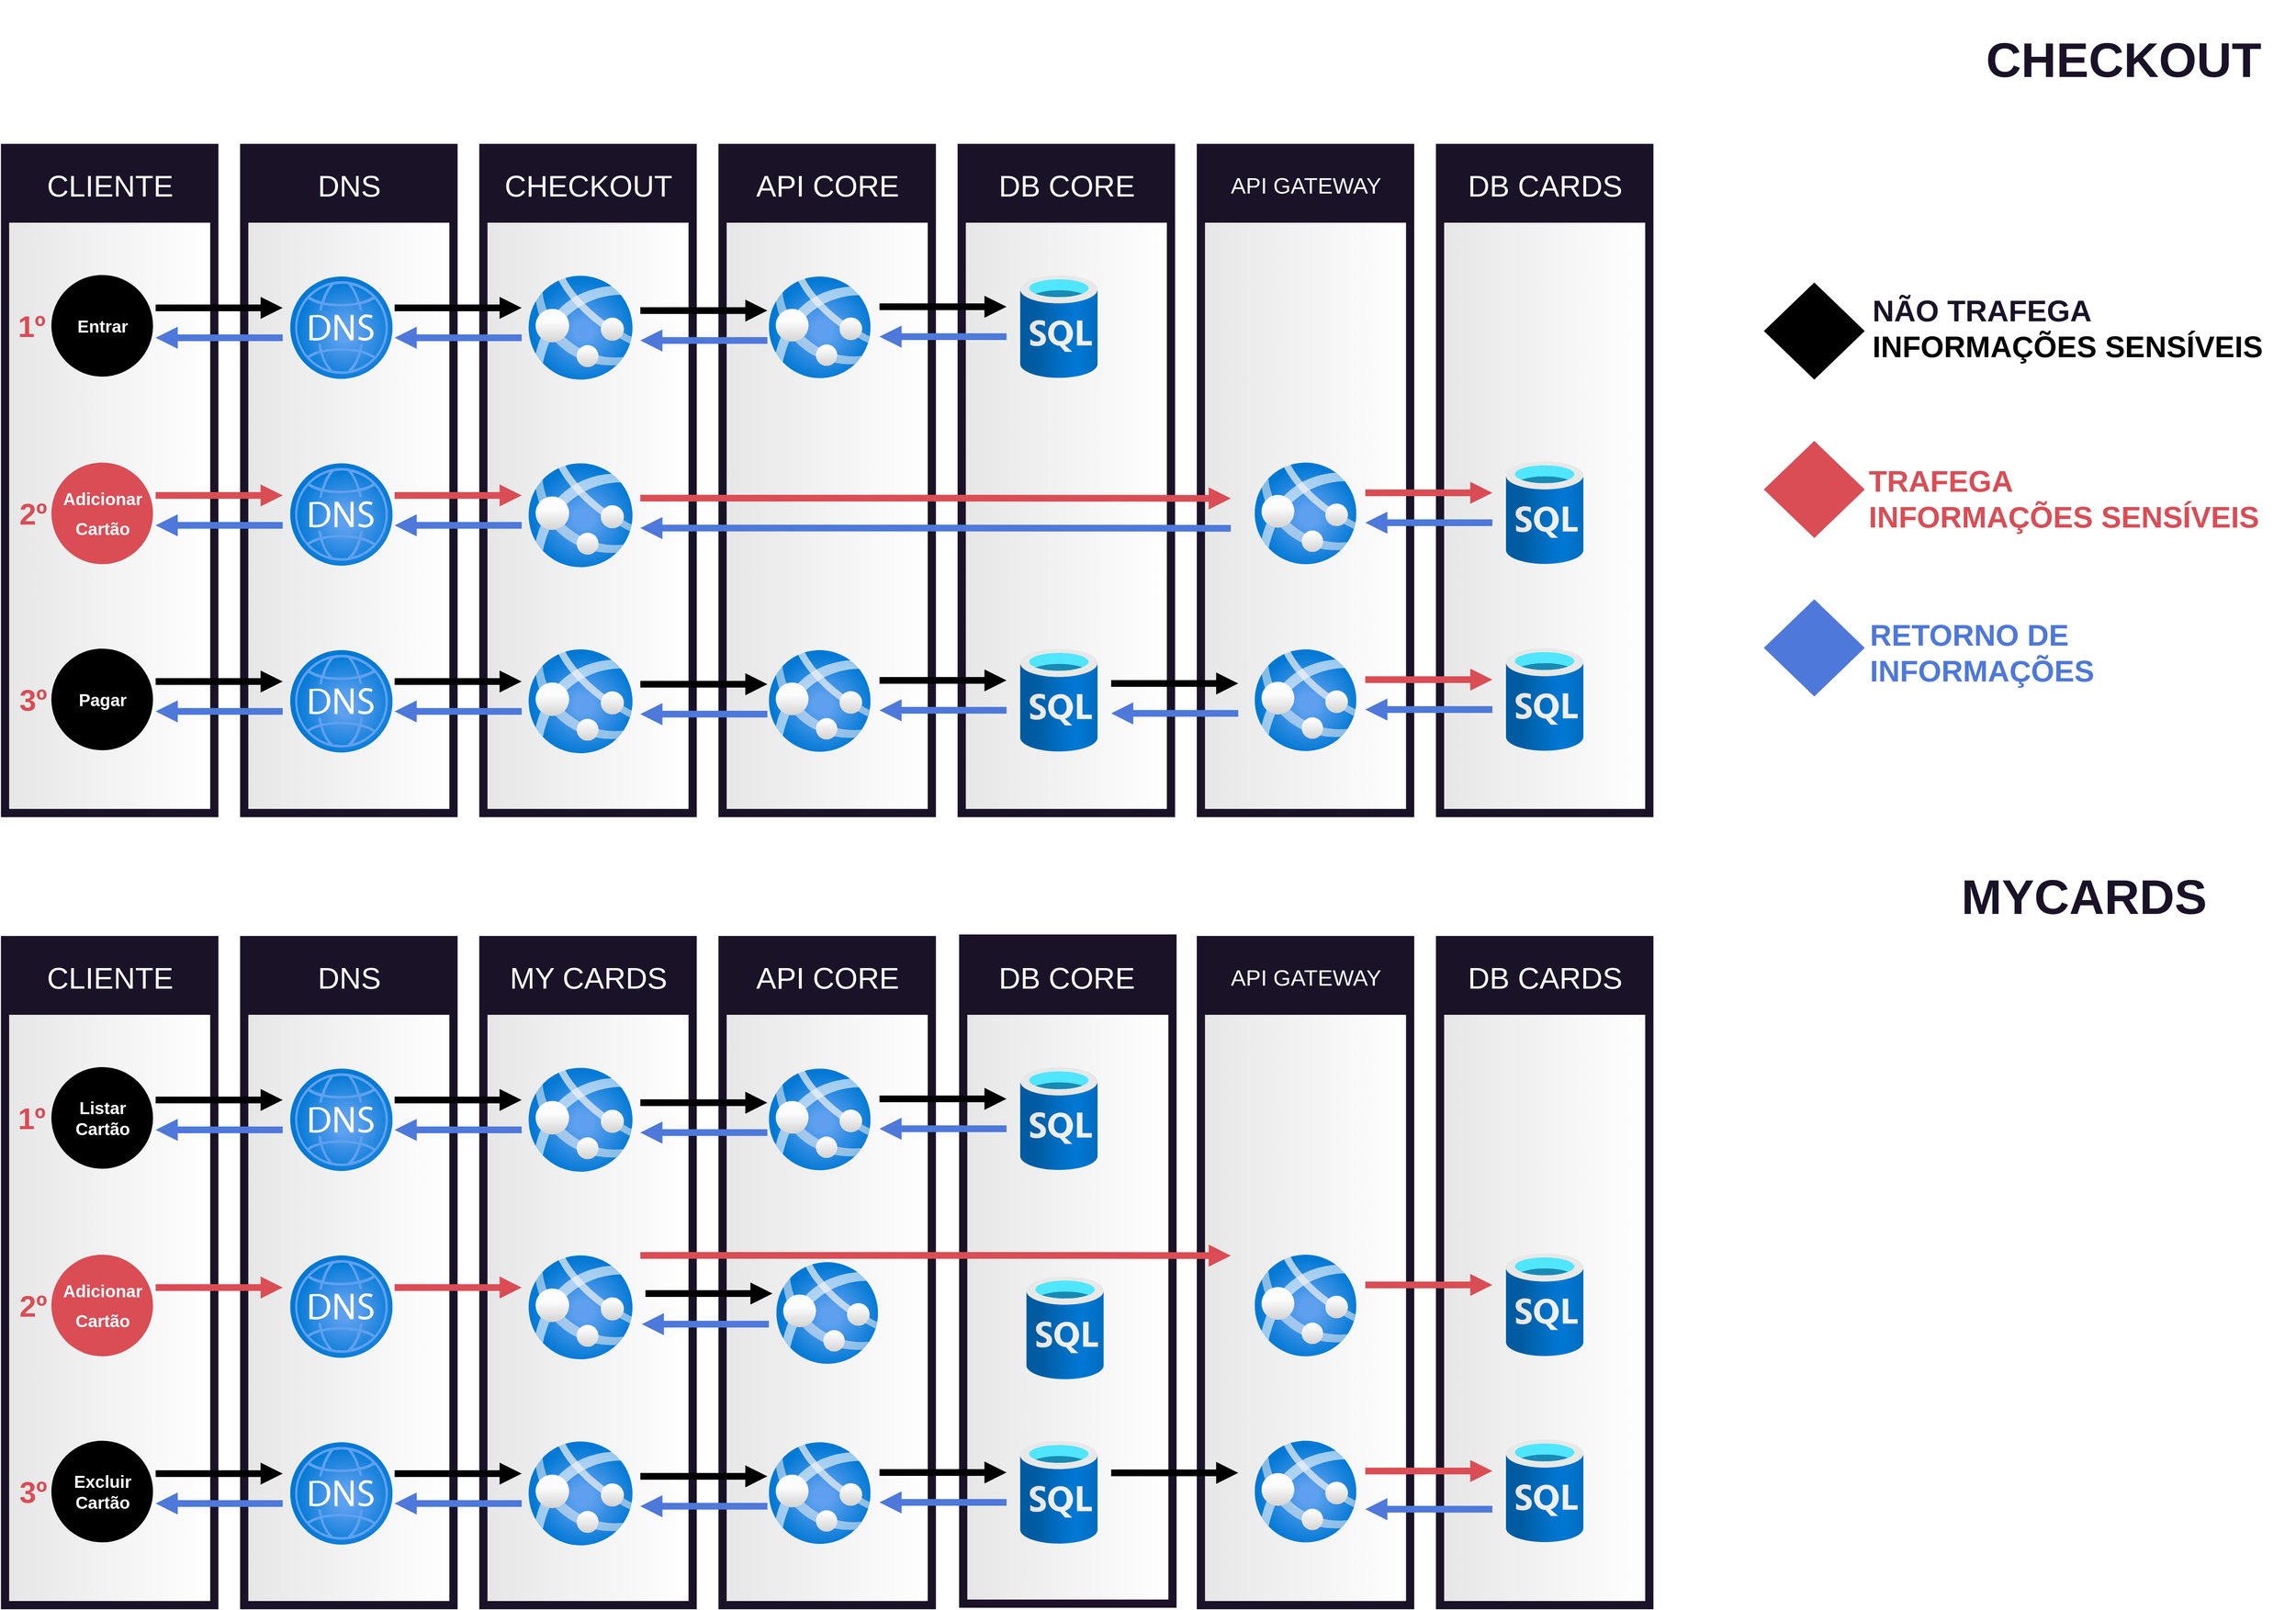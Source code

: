 <mxfile version="14.3.0" type="github">
  <diagram id="f_o0BvziBfYcsVFwPopD" name="Page-1">
    <mxGraphModel dx="7891" dy="2582" grid="0" gridSize="10" guides="1" tooltips="1" connect="1" arrows="1" fold="1" page="0" pageScale="1" pageWidth="1169" pageHeight="827" math="0" shadow="0">
      <root>
        <mxCell id="0" />
        <mxCell id="1" parent="0" />
        <mxCell id="vXBK9l9yCr8DbJ2hp1-x-86" value="" style="rounded=0;whiteSpace=wrap;html=1;strokeColor=#1A1328;strokeWidth=11;gradientDirection=east;gradientColor=#FFFFFF;fillColor=#E6E6E6;" parent="1" vertex="1">
          <mxGeometry x="2122.75" y="1890" width="280" height="890" as="geometry" />
        </mxCell>
        <mxCell id="vXBK9l9yCr8DbJ2hp1-x-85" value="" style="rounded=0;whiteSpace=wrap;html=1;strokeColor=#1A1328;strokeWidth=11;gradientDirection=east;gradientColor=#FFFFFF;fillColor=#E6E6E6;" parent="1" vertex="1">
          <mxGeometry x="1802.75" y="1890" width="280" height="890" as="geometry" />
        </mxCell>
        <mxCell id="vXBK9l9yCr8DbJ2hp1-x-83" value="" style="rounded=0;whiteSpace=wrap;html=1;strokeColor=#1A1328;strokeWidth=11;gradientDirection=east;gradientColor=#FFFFFF;fillColor=#E6E6E6;" parent="1" vertex="1">
          <mxGeometry x="1482.75" y="1890" width="280" height="890" as="geometry" />
        </mxCell>
        <mxCell id="vXBK9l9yCr8DbJ2hp1-x-81" value="" style="rounded=0;whiteSpace=wrap;html=1;strokeColor=#1A1328;strokeWidth=11;gradientDirection=east;gradientColor=#FFFFFF;fillColor=#E6E6E6;" parent="1" vertex="1">
          <mxGeometry x="1162.75" y="1890" width="280" height="890" as="geometry" />
        </mxCell>
        <mxCell id="vXBK9l9yCr8DbJ2hp1-x-80" value="" style="rounded=0;whiteSpace=wrap;html=1;strokeColor=#1A1328;strokeWidth=11;gradientDirection=east;gradientColor=#FFFFFF;fillColor=#E6E6E6;" parent="1" vertex="1">
          <mxGeometry x="842.75" y="1890" width="280" height="890" as="geometry" />
        </mxCell>
        <mxCell id="vXBK9l9yCr8DbJ2hp1-x-79" value="" style="rounded=0;whiteSpace=wrap;html=1;strokeColor=#1A1328;strokeWidth=11;gradientDirection=east;gradientColor=#FFFFFF;fillColor=#E6E6E6;" parent="1" vertex="1">
          <mxGeometry x="522.75" y="1890" width="280" height="890" as="geometry" />
        </mxCell>
        <mxCell id="vXBK9l9yCr8DbJ2hp1-x-78" value="" style="rounded=0;whiteSpace=wrap;html=1;strokeColor=#1A1328;strokeWidth=11;gradientDirection=east;gradientColor=#FFFFFF;fillColor=#E6E6E6;" parent="1" vertex="1">
          <mxGeometry x="202.75" y="1890" width="280" height="890" as="geometry" />
        </mxCell>
        <mxCell id="vXBK9l9yCr8DbJ2hp1-x-5" value="" style="group" parent="1" vertex="1" connectable="0">
          <mxGeometry x="232.75" y="2060" width="200" height="136" as="geometry" />
        </mxCell>
        <mxCell id="vXBK9l9yCr8DbJ2hp1-x-6" value="" style="ellipse;whiteSpace=wrap;html=1;aspect=fixed;strokeColor=none;fillColor=#000000;" parent="vXBK9l9yCr8DbJ2hp1-x-5" vertex="1">
          <mxGeometry x="32" width="136" height="136" as="geometry" />
        </mxCell>
        <mxCell id="vXBK9l9yCr8DbJ2hp1-x-7" value="&lt;blockquote&gt;&lt;font color=&quot;#ffffff&quot;&gt;&lt;span style=&quot;font-size: 23px&quot;&gt;&lt;b&gt;Entrar&lt;/b&gt;&lt;/span&gt;&lt;/font&gt;&lt;/blockquote&gt;" style="text;html=1;align=center;verticalAlign=middle;resizable=0;points=[];autosize=1;" parent="vXBK9l9yCr8DbJ2hp1-x-5" vertex="1">
          <mxGeometry x="20" y="44" width="160" height="50" as="geometry" />
        </mxCell>
        <mxCell id="3HDrs7TiIz97HyeVfw63-12" value="" style="shape=image;imageAspect=0;aspect=fixed;verticalLabelPosition=bottom;verticalAlign=top;image=https://encrypted-tbn0.gstatic.com/images?q=tbn:ANd9GcRmZmVbQkiHEiLqcfqpbLFbAjQ5cH3HpS4ydA&amp;usqp=CAU;" parent="1" vertex="1">
          <mxGeometry x="196" y="1692" width="370.91" height="160" as="geometry" />
        </mxCell>
        <mxCell id="KzzJCXppMp0--s7cKcIQ-51" value="" style="group" parent="1" vertex="1" connectable="0">
          <mxGeometry x="202.75" y="1890" width="280" height="100" as="geometry" />
        </mxCell>
        <mxCell id="KzzJCXppMp0--s7cKcIQ-52" value="" style="rounded=0;whiteSpace=wrap;html=1;strokeColor=none;fillColor=#1a1328;" parent="KzzJCXppMp0--s7cKcIQ-51" vertex="1">
          <mxGeometry width="280" height="100" as="geometry" />
        </mxCell>
        <mxCell id="KzzJCXppMp0--s7cKcIQ-53" value="&lt;blockquote&gt;&lt;font style=&quot;font-size: 40px&quot; color=&quot;#ffffff&quot;&gt;CLIENTE&lt;/font&gt;&lt;/blockquote&gt;" style="text;html=1;align=center;verticalAlign=middle;resizable=0;points=[];autosize=1;" parent="KzzJCXppMp0--s7cKcIQ-51" vertex="1">
          <mxGeometry x="10" y="25" width="260" height="50" as="geometry" />
        </mxCell>
        <mxCell id="KzzJCXppMp0--s7cKcIQ-54" value="" style="group" parent="1" vertex="1" connectable="0">
          <mxGeometry x="522.75" y="1890" width="280" height="100" as="geometry" />
        </mxCell>
        <mxCell id="KzzJCXppMp0--s7cKcIQ-55" value="" style="rounded=0;whiteSpace=wrap;html=1;strokeColor=none;fillColor=#1a1328;" parent="KzzJCXppMp0--s7cKcIQ-54" vertex="1">
          <mxGeometry width="280" height="100" as="geometry" />
        </mxCell>
        <mxCell id="KzzJCXppMp0--s7cKcIQ-56" value="&lt;blockquote&gt;&lt;span style=&quot;font-size: 40px&quot;&gt;&lt;font color=&quot;#ffffff&quot;&gt;DNS&lt;/font&gt;&lt;/span&gt;&lt;/blockquote&gt;" style="text;html=1;align=center;verticalAlign=middle;resizable=0;points=[];autosize=1;" parent="KzzJCXppMp0--s7cKcIQ-54" vertex="1">
          <mxGeometry x="50" y="25" width="180" height="50" as="geometry" />
        </mxCell>
        <mxCell id="KzzJCXppMp0--s7cKcIQ-57" value="" style="group" parent="1" vertex="1" connectable="0">
          <mxGeometry x="822.75" y="1890" width="320" height="100" as="geometry" />
        </mxCell>
        <mxCell id="KzzJCXppMp0--s7cKcIQ-58" value="" style="rounded=0;whiteSpace=wrap;html=1;strokeColor=none;fillColor=#1a1328;" parent="KzzJCXppMp0--s7cKcIQ-57" vertex="1">
          <mxGeometry x="20" width="280" height="100" as="geometry" />
        </mxCell>
        <mxCell id="KzzJCXppMp0--s7cKcIQ-59" value="&lt;blockquote&gt;&lt;font style=&quot;font-size: 40px&quot; color=&quot;#ffffff&quot;&gt;CHECKOUT&lt;/font&gt;&lt;/blockquote&gt;" style="text;html=1;align=center;verticalAlign=middle;resizable=0;points=[];autosize=1;" parent="KzzJCXppMp0--s7cKcIQ-57" vertex="1">
          <mxGeometry y="25" width="320" height="50" as="geometry" />
        </mxCell>
        <mxCell id="KzzJCXppMp0--s7cKcIQ-60" value="" style="group" parent="1" vertex="1" connectable="0">
          <mxGeometry x="1157.75" y="1890" width="290" height="100" as="geometry" />
        </mxCell>
        <mxCell id="KzzJCXppMp0--s7cKcIQ-61" value="" style="rounded=0;whiteSpace=wrap;html=1;strokeColor=none;fillColor=#1a1328;" parent="KzzJCXppMp0--s7cKcIQ-60" vertex="1">
          <mxGeometry x="5" width="280" height="100" as="geometry" />
        </mxCell>
        <mxCell id="KzzJCXppMp0--s7cKcIQ-62" value="&lt;blockquote&gt;&lt;font style=&quot;font-size: 40px&quot; color=&quot;#ffffff&quot;&gt;API CORE&lt;/font&gt;&lt;/blockquote&gt;" style="text;html=1;align=center;verticalAlign=middle;resizable=0;points=[];autosize=1;" parent="KzzJCXppMp0--s7cKcIQ-60" vertex="1">
          <mxGeometry y="25" width="290" height="50" as="geometry" />
        </mxCell>
        <mxCell id="KzzJCXppMp0--s7cKcIQ-63" value="" style="group" parent="1" vertex="1" connectable="0">
          <mxGeometry x="1482.75" y="1890" width="280" height="100" as="geometry" />
        </mxCell>
        <mxCell id="KzzJCXppMp0--s7cKcIQ-64" value="" style="rounded=0;whiteSpace=wrap;html=1;strokeColor=none;fillColor=#1a1328;" parent="KzzJCXppMp0--s7cKcIQ-63" vertex="1">
          <mxGeometry width="280" height="100" as="geometry" />
        </mxCell>
        <mxCell id="KzzJCXppMp0--s7cKcIQ-65" value="&lt;blockquote&gt;&lt;font style=&quot;font-size: 40px&quot; color=&quot;#ffffff&quot;&gt;DB CORE&lt;/font&gt;&lt;/blockquote&gt;" style="text;html=1;align=center;verticalAlign=middle;resizable=0;points=[];autosize=1;" parent="KzzJCXppMp0--s7cKcIQ-63" vertex="1">
          <mxGeometry y="25" width="280" height="50" as="geometry" />
        </mxCell>
        <mxCell id="KzzJCXppMp0--s7cKcIQ-66" value="" style="group" parent="1" vertex="1" connectable="0">
          <mxGeometry x="1792.75" y="1890" width="300" height="100" as="geometry" />
        </mxCell>
        <mxCell id="KzzJCXppMp0--s7cKcIQ-67" value="" style="rounded=0;whiteSpace=wrap;html=1;strokeColor=none;fillColor=#1a1328;" parent="KzzJCXppMp0--s7cKcIQ-66" vertex="1">
          <mxGeometry x="10" width="280" height="100" as="geometry" />
        </mxCell>
        <mxCell id="KzzJCXppMp0--s7cKcIQ-68" value="&lt;blockquote style=&quot;font-size: 30px&quot;&gt;&lt;font color=&quot;#ffffff&quot; style=&quot;font-size: 30px&quot;&gt;API&amp;nbsp;&lt;/font&gt;&lt;span style=&quot;color: rgb(255 , 255 , 255)&quot;&gt;GATEWAY&lt;/span&gt;&lt;/blockquote&gt;" style="text;html=1;align=center;verticalAlign=middle;resizable=0;points=[];autosize=1;" parent="KzzJCXppMp0--s7cKcIQ-66" vertex="1">
          <mxGeometry y="10" width="300" height="80" as="geometry" />
        </mxCell>
        <mxCell id="KzzJCXppMp0--s7cKcIQ-69" value="" style="group" parent="1" vertex="1" connectable="0">
          <mxGeometry x="2112.75" y="1890" width="300" height="100" as="geometry" />
        </mxCell>
        <mxCell id="KzzJCXppMp0--s7cKcIQ-70" value="" style="rounded=0;whiteSpace=wrap;html=1;strokeColor=none;fillColor=#1a1328;" parent="KzzJCXppMp0--s7cKcIQ-69" vertex="1">
          <mxGeometry x="10" width="280" height="100" as="geometry" />
        </mxCell>
        <mxCell id="KzzJCXppMp0--s7cKcIQ-71" value="&lt;blockquote&gt;&lt;font style=&quot;font-size: 40px&quot; color=&quot;#ffffff&quot;&gt;DB CARDS&lt;/font&gt;&lt;/blockquote&gt;" style="text;html=1;align=center;verticalAlign=middle;resizable=0;points=[];autosize=1;" parent="KzzJCXppMp0--s7cKcIQ-69" vertex="1">
          <mxGeometry y="25" width="300" height="50" as="geometry" />
        </mxCell>
        <mxCell id="KzzJCXppMp0--s7cKcIQ-77" value="" style="aspect=fixed;html=1;points=[];align=center;image;fontSize=12;image=img/lib/azure2/networking/DNS_Zones.svg;strokeColor=#FFFFFF;fillColor=#1a1328;" parent="1" vertex="1">
          <mxGeometry x="584.25" y="2062" width="137" height="137" as="geometry" />
        </mxCell>
        <mxCell id="KzzJCXppMp0--s7cKcIQ-78" value="" style="aspect=fixed;html=1;points=[];align=center;image;fontSize=12;image=img/lib/azure2/app_services/App_Services.svg;fontFamily=Helvetica;fontColor=#000000;strokeColor=#FFFFFF;fillColor=#1a1328;" parent="1" vertex="1">
          <mxGeometry x="885.88" y="2061" width="173.75" height="139" as="geometry" />
        </mxCell>
        <mxCell id="KzzJCXppMp0--s7cKcIQ-79" value="" style="aspect=fixed;html=1;points=[];align=center;image;fontSize=12;image=img/lib/azure2/containers/App_Services.svg;strokeColor=#FFFFFF;fillColor=#1a1328;" parent="1" vertex="1">
          <mxGeometry x="1224.75" y="2062" width="136" height="136" as="geometry" />
        </mxCell>
        <mxCell id="KzzJCXppMp0--s7cKcIQ-80" value="" style="aspect=fixed;html=1;points=[];align=center;image;fontSize=12;image=img/lib/azure2/databases/SQL_Database.svg;strokeColor=#FFFFFF;fillColor=#1A1328;" parent="1" vertex="1">
          <mxGeometry x="1561" y="2060" width="103.5" height="138" as="geometry" />
        </mxCell>
        <mxCell id="KzzJCXppMp0--s7cKcIQ-82" style="edgeStyle=orthogonalEdgeStyle;rounded=0;orthogonalLoop=1;jettySize=auto;html=1;strokeWidth=9;endArrow=block;endFill=1;" parent="1" edge="1">
          <mxGeometry relative="1" as="geometry">
            <mxPoint x="1372.75" y="2102.5" as="sourcePoint" />
            <mxPoint x="1542.75" y="2102.5" as="targetPoint" />
          </mxGeometry>
        </mxCell>
        <mxCell id="KzzJCXppMp0--s7cKcIQ-83" style="edgeStyle=orthogonalEdgeStyle;rounded=0;orthogonalLoop=1;jettySize=auto;html=1;strokeWidth=9;endArrow=none;endFill=0;startArrow=block;startFill=1;strokeColor=#4E78DA;" parent="1" edge="1">
          <mxGeometry relative="1" as="geometry">
            <mxPoint x="1372.75" y="2142.5" as="sourcePoint" />
            <mxPoint x="1542.75" y="2142.5" as="targetPoint" />
          </mxGeometry>
        </mxCell>
        <mxCell id="KzzJCXppMp0--s7cKcIQ-84" style="edgeStyle=orthogonalEdgeStyle;rounded=0;orthogonalLoop=1;jettySize=auto;html=1;strokeWidth=9;endArrow=block;endFill=1;" parent="1" edge="1">
          <mxGeometry relative="1" as="geometry">
            <mxPoint x="1052.75" y="2107.66" as="sourcePoint" />
            <mxPoint x="1222.75" y="2107.66" as="targetPoint" />
          </mxGeometry>
        </mxCell>
        <mxCell id="KzzJCXppMp0--s7cKcIQ-85" style="edgeStyle=orthogonalEdgeStyle;rounded=0;orthogonalLoop=1;jettySize=auto;html=1;strokeWidth=9;endArrow=none;endFill=0;startArrow=block;startFill=1;strokeColor=#4E78DA;" parent="1" edge="1">
          <mxGeometry relative="1" as="geometry">
            <mxPoint x="1052.75" y="2147.66" as="sourcePoint" />
            <mxPoint x="1222.75" y="2147.66" as="targetPoint" />
          </mxGeometry>
        </mxCell>
        <mxCell id="KzzJCXppMp0--s7cKcIQ-88" value="&lt;blockquote&gt;&lt;font color=&quot;#1a1328&quot; size=&quot;1&quot;&gt;&lt;b style=&quot;font-size: 65px&quot;&gt;CHECKOUT&lt;/b&gt;&lt;/font&gt;&lt;/blockquote&gt;" style="text;html=1;align=center;verticalAlign=middle;resizable=0;points=[];autosize=1;" parent="1" vertex="1">
          <mxGeometry x="2807" y="1742" width="460" height="60" as="geometry" />
        </mxCell>
        <mxCell id="vXBK9l9yCr8DbJ2hp1-x-1" style="edgeStyle=orthogonalEdgeStyle;rounded=0;orthogonalLoop=1;jettySize=auto;html=1;strokeWidth=9;endArrow=block;endFill=1;" parent="1" edge="1">
          <mxGeometry relative="1" as="geometry">
            <mxPoint x="724" y="2104" as="sourcePoint" />
            <mxPoint x="894" y="2104" as="targetPoint" />
          </mxGeometry>
        </mxCell>
        <mxCell id="vXBK9l9yCr8DbJ2hp1-x-2" style="edgeStyle=orthogonalEdgeStyle;rounded=0;orthogonalLoop=1;jettySize=auto;html=1;strokeWidth=9;endArrow=none;endFill=0;startArrow=block;startFill=1;strokeColor=#4E78DA;" parent="1" edge="1">
          <mxGeometry relative="1" as="geometry">
            <mxPoint x="724" y="2144" as="sourcePoint" />
            <mxPoint x="894" y="2144" as="targetPoint" />
          </mxGeometry>
        </mxCell>
        <mxCell id="vXBK9l9yCr8DbJ2hp1-x-3" style="edgeStyle=orthogonalEdgeStyle;rounded=0;orthogonalLoop=1;jettySize=auto;html=1;strokeWidth=9;endArrow=block;endFill=1;" parent="1" edge="1">
          <mxGeometry relative="1" as="geometry">
            <mxPoint x="404.25" y="2104" as="sourcePoint" />
            <mxPoint x="574.25" y="2104" as="targetPoint" />
          </mxGeometry>
        </mxCell>
        <mxCell id="vXBK9l9yCr8DbJ2hp1-x-4" style="edgeStyle=orthogonalEdgeStyle;rounded=0;orthogonalLoop=1;jettySize=auto;html=1;strokeWidth=9;endArrow=none;endFill=0;startArrow=block;startFill=1;strokeColor=#4E78DA;" parent="1" edge="1">
          <mxGeometry relative="1" as="geometry">
            <mxPoint x="404.25" y="2144" as="sourcePoint" />
            <mxPoint x="574.25" y="2144" as="targetPoint" />
          </mxGeometry>
        </mxCell>
        <mxCell id="vXBK9l9yCr8DbJ2hp1-x-26" value="" style="group" parent="1" vertex="1" connectable="0">
          <mxGeometry x="232.75" y="2311" width="222.25" height="171" as="geometry" />
        </mxCell>
        <mxCell id="vXBK9l9yCr8DbJ2hp1-x-27" value="" style="ellipse;whiteSpace=wrap;html=1;aspect=fixed;fillColor=#DA4D55;strokeColor=none;" parent="vXBK9l9yCr8DbJ2hp1-x-26" vertex="1">
          <mxGeometry x="32" width="136" height="136" as="geometry" />
        </mxCell>
        <mxCell id="vXBK9l9yCr8DbJ2hp1-x-28" value="&lt;blockquote&gt;&lt;font color=&quot;#ffffff&quot;&gt;&lt;span style=&quot;font-size: 23px&quot;&gt;&lt;b&gt;Adicionar&lt;/b&gt;&lt;/span&gt;&lt;/font&gt;&lt;/blockquote&gt;&lt;blockquote&gt;&lt;font color=&quot;#ffffff&quot;&gt;&lt;span style=&quot;font-size: 23px&quot;&gt;&lt;b&gt;Cartão&lt;/b&gt;&lt;/span&gt;&lt;/font&gt;&lt;/blockquote&gt;" style="text;html=1;align=center;verticalAlign=middle;resizable=0;points=[];autosize=1;" parent="vXBK9l9yCr8DbJ2hp1-x-26" vertex="1">
          <mxGeometry y="29" width="200" height="80" as="geometry" />
        </mxCell>
        <mxCell id="vXBK9l9yCr8DbJ2hp1-x-29" value="" style="aspect=fixed;html=1;points=[];align=center;image;fontSize=12;image=img/lib/azure2/networking/DNS_Zones.svg;strokeColor=#FFFFFF;fillColor=#1a1328;" parent="1" vertex="1">
          <mxGeometry x="584.25" y="2312" width="137" height="137" as="geometry" />
        </mxCell>
        <mxCell id="vXBK9l9yCr8DbJ2hp1-x-30" value="" style="aspect=fixed;html=1;points=[];align=center;image;fontSize=12;image=img/lib/azure2/app_services/App_Services.svg;fontFamily=Helvetica;fontColor=#000000;strokeColor=#FFFFFF;fillColor=#1a1328;" parent="1" vertex="1">
          <mxGeometry x="885.88" y="2312" width="173.75" height="139" as="geometry" />
        </mxCell>
        <mxCell id="vXBK9l9yCr8DbJ2hp1-x-31" value="" style="aspect=fixed;html=1;points=[];align=center;image;fontSize=12;image=img/lib/azure2/containers/App_Services.svg;strokeColor=#FFFFFF;fillColor=#1a1328;" parent="1" vertex="1">
          <mxGeometry x="1874.75" y="2311" width="136" height="136" as="geometry" />
        </mxCell>
        <mxCell id="vXBK9l9yCr8DbJ2hp1-x-32" value="" style="aspect=fixed;html=1;points=[];align=center;image;fontSize=12;image=img/lib/azure2/databases/SQL_Database.svg;strokeColor=#FFFFFF;fillColor=#1A1328;" parent="1" vertex="1">
          <mxGeometry x="2211" y="2309" width="103.5" height="138" as="geometry" />
        </mxCell>
        <mxCell id="vXBK9l9yCr8DbJ2hp1-x-33" style="edgeStyle=orthogonalEdgeStyle;rounded=0;orthogonalLoop=1;jettySize=auto;html=1;strokeWidth=9;endArrow=block;endFill=1;strokeColor=#DA4D55;" parent="1" edge="1">
          <mxGeometry relative="1" as="geometry">
            <mxPoint x="2022.75" y="2351.5" as="sourcePoint" />
            <mxPoint x="2192.75" y="2351.5" as="targetPoint" />
          </mxGeometry>
        </mxCell>
        <mxCell id="vXBK9l9yCr8DbJ2hp1-x-34" style="edgeStyle=orthogonalEdgeStyle;rounded=0;orthogonalLoop=1;jettySize=auto;html=1;strokeWidth=9;endArrow=none;endFill=0;startArrow=block;startFill=1;strokeColor=#4E78DA;" parent="1" edge="1">
          <mxGeometry relative="1" as="geometry">
            <mxPoint x="2022.75" y="2391.5" as="sourcePoint" />
            <mxPoint x="2192.75" y="2391.5" as="targetPoint" />
          </mxGeometry>
        </mxCell>
        <mxCell id="vXBK9l9yCr8DbJ2hp1-x-35" style="edgeStyle=orthogonalEdgeStyle;rounded=0;orthogonalLoop=1;jettySize=auto;html=1;strokeWidth=9;endArrow=block;endFill=1;strokeColor=#DA4D55;" parent="1" edge="1">
          <mxGeometry relative="1" as="geometry">
            <mxPoint x="1052.75" y="2358.66" as="sourcePoint" />
            <mxPoint x="1842.75" y="2359" as="targetPoint" />
            <Array as="points">
              <mxPoint x="1662.75" y="2359" />
              <mxPoint x="1662.75" y="2359" />
            </Array>
          </mxGeometry>
        </mxCell>
        <mxCell id="vXBK9l9yCr8DbJ2hp1-x-36" style="edgeStyle=orthogonalEdgeStyle;rounded=0;orthogonalLoop=1;jettySize=auto;html=1;strokeWidth=9;endArrow=none;endFill=0;startArrow=block;startFill=1;strokeColor=#4E78DA;" parent="1" edge="1">
          <mxGeometry relative="1" as="geometry">
            <mxPoint x="1052.75" y="2398.66" as="sourcePoint" />
            <mxPoint x="1842.75" y="2399" as="targetPoint" />
            <Array as="points">
              <mxPoint x="1652.75" y="2399" />
              <mxPoint x="1652.75" y="2399" />
            </Array>
          </mxGeometry>
        </mxCell>
        <mxCell id="vXBK9l9yCr8DbJ2hp1-x-38" style="edgeStyle=orthogonalEdgeStyle;rounded=0;orthogonalLoop=1;jettySize=auto;html=1;strokeWidth=9;endArrow=block;endFill=1;strokeColor=#DA4D55;" parent="1" edge="1">
          <mxGeometry relative="1" as="geometry">
            <mxPoint x="724.0" y="2355" as="sourcePoint" />
            <mxPoint x="894.0" y="2355" as="targetPoint" />
          </mxGeometry>
        </mxCell>
        <mxCell id="vXBK9l9yCr8DbJ2hp1-x-39" style="edgeStyle=orthogonalEdgeStyle;rounded=0;orthogonalLoop=1;jettySize=auto;html=1;strokeWidth=9;endArrow=none;endFill=0;startArrow=block;startFill=1;strokeColor=#4E78DA;" parent="1" edge="1">
          <mxGeometry relative="1" as="geometry">
            <mxPoint x="724.0" y="2395" as="sourcePoint" />
            <mxPoint x="894.0" y="2395" as="targetPoint" />
          </mxGeometry>
        </mxCell>
        <mxCell id="vXBK9l9yCr8DbJ2hp1-x-40" style="edgeStyle=orthogonalEdgeStyle;rounded=0;orthogonalLoop=1;jettySize=auto;html=1;strokeWidth=9;endArrow=block;endFill=1;strokeColor=#DA4D55;" parent="1" edge="1">
          <mxGeometry relative="1" as="geometry">
            <mxPoint x="404.25" y="2355" as="sourcePoint" />
            <mxPoint x="574.25" y="2355" as="targetPoint" />
          </mxGeometry>
        </mxCell>
        <mxCell id="vXBK9l9yCr8DbJ2hp1-x-41" style="edgeStyle=orthogonalEdgeStyle;rounded=0;orthogonalLoop=1;jettySize=auto;html=1;strokeWidth=9;endArrow=none;endFill=0;startArrow=block;startFill=1;strokeColor=#4E78DA;" parent="1" edge="1">
          <mxGeometry relative="1" as="geometry">
            <mxPoint x="404.25" y="2395" as="sourcePoint" />
            <mxPoint x="574.25" y="2395" as="targetPoint" />
          </mxGeometry>
        </mxCell>
        <mxCell id="vXBK9l9yCr8DbJ2hp1-x-42" value="" style="group" parent="1" vertex="1" connectable="0">
          <mxGeometry x="232.75" y="2560" width="200" height="136" as="geometry" />
        </mxCell>
        <mxCell id="vXBK9l9yCr8DbJ2hp1-x-43" value="" style="ellipse;whiteSpace=wrap;html=1;aspect=fixed;strokeColor=none;fillColor=#000000;" parent="vXBK9l9yCr8DbJ2hp1-x-42" vertex="1">
          <mxGeometry x="32" width="136" height="136" as="geometry" />
        </mxCell>
        <mxCell id="vXBK9l9yCr8DbJ2hp1-x-44" value="&lt;blockquote&gt;&lt;font color=&quot;#ffffff&quot;&gt;&lt;span style=&quot;font-size: 23px&quot;&gt;&lt;b&gt;Pagar&lt;/b&gt;&lt;/span&gt;&lt;/font&gt;&lt;/blockquote&gt;" style="text;html=1;align=center;verticalAlign=middle;resizable=0;points=[];autosize=1;" parent="vXBK9l9yCr8DbJ2hp1-x-42" vertex="1">
          <mxGeometry x="20" y="44" width="160" height="50" as="geometry" />
        </mxCell>
        <mxCell id="vXBK9l9yCr8DbJ2hp1-x-45" value="" style="aspect=fixed;html=1;points=[];align=center;image;fontSize=12;image=img/lib/azure2/networking/DNS_Zones.svg;strokeColor=#FFFFFF;fillColor=#1a1328;" parent="1" vertex="1">
          <mxGeometry x="584.25" y="2562" width="137" height="137" as="geometry" />
        </mxCell>
        <mxCell id="vXBK9l9yCr8DbJ2hp1-x-46" value="" style="aspect=fixed;html=1;points=[];align=center;image;fontSize=12;image=img/lib/azure2/app_services/App_Services.svg;fontFamily=Helvetica;fontColor=#000000;strokeColor=#FFFFFF;fillColor=#1a1328;" parent="1" vertex="1">
          <mxGeometry x="885.88" y="2561" width="173.75" height="139" as="geometry" />
        </mxCell>
        <mxCell id="vXBK9l9yCr8DbJ2hp1-x-47" value="" style="aspect=fixed;html=1;points=[];align=center;image;fontSize=12;image=img/lib/azure2/containers/App_Services.svg;strokeColor=#FFFFFF;fillColor=#1a1328;" parent="1" vertex="1">
          <mxGeometry x="1224.75" y="2562" width="136" height="136" as="geometry" />
        </mxCell>
        <mxCell id="vXBK9l9yCr8DbJ2hp1-x-48" value="" style="aspect=fixed;html=1;points=[];align=center;image;fontSize=12;image=img/lib/azure2/databases/SQL_Database.svg;strokeColor=#FFFFFF;fillColor=#1A1328;" parent="1" vertex="1">
          <mxGeometry x="1561" y="2560" width="103.5" height="138" as="geometry" />
        </mxCell>
        <mxCell id="vXBK9l9yCr8DbJ2hp1-x-49" style="edgeStyle=orthogonalEdgeStyle;rounded=0;orthogonalLoop=1;jettySize=auto;html=1;strokeWidth=9;endArrow=block;endFill=1;" parent="1" edge="1">
          <mxGeometry relative="1" as="geometry">
            <mxPoint x="1372.75" y="2602.5" as="sourcePoint" />
            <mxPoint x="1542.75" y="2602.5" as="targetPoint" />
          </mxGeometry>
        </mxCell>
        <mxCell id="vXBK9l9yCr8DbJ2hp1-x-50" style="edgeStyle=orthogonalEdgeStyle;rounded=0;orthogonalLoop=1;jettySize=auto;html=1;strokeWidth=9;endArrow=none;endFill=0;startArrow=block;startFill=1;strokeColor=#4E78DA;" parent="1" edge="1">
          <mxGeometry relative="1" as="geometry">
            <mxPoint x="1372.75" y="2642.5" as="sourcePoint" />
            <mxPoint x="1542.75" y="2642.5" as="targetPoint" />
          </mxGeometry>
        </mxCell>
        <mxCell id="vXBK9l9yCr8DbJ2hp1-x-51" style="edgeStyle=orthogonalEdgeStyle;rounded=0;orthogonalLoop=1;jettySize=auto;html=1;strokeWidth=9;endArrow=block;endFill=1;" parent="1" edge="1">
          <mxGeometry relative="1" as="geometry">
            <mxPoint x="1052.75" y="2607.66" as="sourcePoint" />
            <mxPoint x="1222.75" y="2607.66" as="targetPoint" />
          </mxGeometry>
        </mxCell>
        <mxCell id="vXBK9l9yCr8DbJ2hp1-x-52" style="edgeStyle=orthogonalEdgeStyle;rounded=0;orthogonalLoop=1;jettySize=auto;html=1;strokeWidth=9;endArrow=none;endFill=0;startArrow=block;startFill=1;strokeColor=#4E78DA;" parent="1" edge="1">
          <mxGeometry relative="1" as="geometry">
            <mxPoint x="1052.75" y="2647.66" as="sourcePoint" />
            <mxPoint x="1222.75" y="2647.66" as="targetPoint" />
          </mxGeometry>
        </mxCell>
        <mxCell id="vXBK9l9yCr8DbJ2hp1-x-54" style="edgeStyle=orthogonalEdgeStyle;rounded=0;orthogonalLoop=1;jettySize=auto;html=1;strokeWidth=9;endArrow=block;endFill=1;" parent="1" edge="1">
          <mxGeometry relative="1" as="geometry">
            <mxPoint x="724.0" y="2604" as="sourcePoint" />
            <mxPoint x="894.0" y="2604" as="targetPoint" />
          </mxGeometry>
        </mxCell>
        <mxCell id="vXBK9l9yCr8DbJ2hp1-x-55" style="edgeStyle=orthogonalEdgeStyle;rounded=0;orthogonalLoop=1;jettySize=auto;html=1;strokeWidth=9;endArrow=none;endFill=0;startArrow=block;startFill=1;strokeColor=#4E78DA;" parent="1" edge="1">
          <mxGeometry relative="1" as="geometry">
            <mxPoint x="724.0" y="2644" as="sourcePoint" />
            <mxPoint x="894.0" y="2644" as="targetPoint" />
          </mxGeometry>
        </mxCell>
        <mxCell id="vXBK9l9yCr8DbJ2hp1-x-56" style="edgeStyle=orthogonalEdgeStyle;rounded=0;orthogonalLoop=1;jettySize=auto;html=1;strokeWidth=9;endArrow=block;endFill=1;" parent="1" edge="1">
          <mxGeometry relative="1" as="geometry">
            <mxPoint x="404.25" y="2604" as="sourcePoint" />
            <mxPoint x="574.25" y="2604" as="targetPoint" />
          </mxGeometry>
        </mxCell>
        <mxCell id="vXBK9l9yCr8DbJ2hp1-x-57" style="edgeStyle=orthogonalEdgeStyle;rounded=0;orthogonalLoop=1;jettySize=auto;html=1;strokeWidth=9;endArrow=none;endFill=0;startArrow=block;startFill=1;strokeColor=#4E78DA;" parent="1" edge="1">
          <mxGeometry relative="1" as="geometry">
            <mxPoint x="404.25" y="2644" as="sourcePoint" />
            <mxPoint x="574.25" y="2644" as="targetPoint" />
          </mxGeometry>
        </mxCell>
        <mxCell id="vXBK9l9yCr8DbJ2hp1-x-60" value="" style="aspect=fixed;html=1;points=[];align=center;image;fontSize=12;image=img/lib/azure2/containers/App_Services.svg;strokeColor=#FFFFFF;fillColor=#1a1328;" parent="1" vertex="1">
          <mxGeometry x="1874.75" y="2561" width="136" height="136" as="geometry" />
        </mxCell>
        <mxCell id="vXBK9l9yCr8DbJ2hp1-x-61" value="" style="aspect=fixed;html=1;points=[];align=center;image;fontSize=12;image=img/lib/azure2/databases/SQL_Database.svg;strokeColor=#FFFFFF;fillColor=#1A1328;" parent="1" vertex="1">
          <mxGeometry x="2211" y="2559" width="103.5" height="138" as="geometry" />
        </mxCell>
        <mxCell id="vXBK9l9yCr8DbJ2hp1-x-62" style="edgeStyle=orthogonalEdgeStyle;rounded=0;orthogonalLoop=1;jettySize=auto;html=1;strokeWidth=9;endArrow=block;endFill=1;strokeColor=#DA4D55;" parent="1" edge="1">
          <mxGeometry relative="1" as="geometry">
            <mxPoint x="2022.75" y="2601.5" as="sourcePoint" />
            <mxPoint x="2192.75" y="2601.5" as="targetPoint" />
          </mxGeometry>
        </mxCell>
        <mxCell id="vXBK9l9yCr8DbJ2hp1-x-63" style="edgeStyle=orthogonalEdgeStyle;rounded=0;orthogonalLoop=1;jettySize=auto;html=1;strokeWidth=9;endArrow=none;endFill=0;startArrow=block;startFill=1;strokeColor=#4E78DA;" parent="1" edge="1">
          <mxGeometry relative="1" as="geometry">
            <mxPoint x="2022.75" y="2641.5" as="sourcePoint" />
            <mxPoint x="2192.75" y="2641.5" as="targetPoint" />
          </mxGeometry>
        </mxCell>
        <mxCell id="vXBK9l9yCr8DbJ2hp1-x-64" style="edgeStyle=orthogonalEdgeStyle;rounded=0;orthogonalLoop=1;jettySize=auto;html=1;strokeWidth=9;endArrow=block;endFill=1;" parent="1" edge="1">
          <mxGeometry relative="1" as="geometry">
            <mxPoint x="1682.75" y="2606.66" as="sourcePoint" />
            <mxPoint x="1852.75" y="2606.66" as="targetPoint" />
          </mxGeometry>
        </mxCell>
        <mxCell id="vXBK9l9yCr8DbJ2hp1-x-65" style="edgeStyle=orthogonalEdgeStyle;rounded=0;orthogonalLoop=1;jettySize=auto;html=1;strokeWidth=9;endArrow=none;endFill=0;startArrow=block;startFill=1;strokeColor=#4E78DA;" parent="1" edge="1">
          <mxGeometry relative="1" as="geometry">
            <mxPoint x="1682.75" y="2646.66" as="sourcePoint" />
            <mxPoint x="1852.75" y="2646.66" as="targetPoint" />
          </mxGeometry>
        </mxCell>
        <mxCell id="KzzJCXppMp0--s7cKcIQ-87" value="&lt;p&gt;&lt;span style=&quot;font-size: 40px&quot;&gt;&lt;font color=&quot;#da4d55&quot;&gt;&lt;b&gt;1º&lt;/b&gt;&lt;/font&gt;&lt;/span&gt;&lt;/p&gt;" style="text;html=1;align=center;verticalAlign=middle;resizable=0;points=[];autosize=1;" parent="1" vertex="1">
          <mxGeometry x="212.75" y="2103" width="50" height="50" as="geometry" />
        </mxCell>
        <mxCell id="vXBK9l9yCr8DbJ2hp1-x-37" value="&lt;p&gt;&lt;span style=&quot;font-size: 40px&quot;&gt;&lt;font color=&quot;#da4d55&quot;&gt;&lt;b&gt;2º&lt;/b&gt;&lt;/font&gt;&lt;/span&gt;&lt;/p&gt;" style="text;html=1;align=center;verticalAlign=middle;resizable=0;points=[];autosize=1;" parent="1" vertex="1">
          <mxGeometry x="214.75" y="2354" width="50" height="50" as="geometry" />
        </mxCell>
        <mxCell id="vXBK9l9yCr8DbJ2hp1-x-53" value="&lt;p&gt;&lt;span style=&quot;font-size: 40px&quot;&gt;&lt;font color=&quot;#da4d55&quot;&gt;&lt;b&gt;3º&lt;/b&gt;&lt;/font&gt;&lt;/span&gt;&lt;/p&gt;" style="text;html=1;align=center;verticalAlign=middle;resizable=0;points=[];autosize=1;" parent="1" vertex="1">
          <mxGeometry x="214.75" y="2603" width="50" height="50" as="geometry" />
        </mxCell>
        <mxCell id="KKccqA3I1FYu1W6xAtzk-1" value="" style="rounded=0;whiteSpace=wrap;html=1;strokeColor=#1A1328;strokeWidth=11;gradientDirection=east;gradientColor=#FFFFFF;fillColor=#E6E6E6;" vertex="1" parent="1">
          <mxGeometry x="2122.75" y="2950" width="280" height="890" as="geometry" />
        </mxCell>
        <mxCell id="KKccqA3I1FYu1W6xAtzk-2" value="" style="rounded=0;whiteSpace=wrap;html=1;strokeColor=#1A1328;strokeWidth=11;gradientDirection=east;gradientColor=#FFFFFF;fillColor=#E6E6E6;" vertex="1" parent="1">
          <mxGeometry x="1802.75" y="2950" width="280" height="890" as="geometry" />
        </mxCell>
        <mxCell id="KKccqA3I1FYu1W6xAtzk-3" value="" style="rounded=0;whiteSpace=wrap;html=1;strokeColor=#1A1328;strokeWidth=11;gradientDirection=east;gradientColor=#FFFFFF;fillColor=#E6E6E6;" vertex="1" parent="1">
          <mxGeometry x="1484.75" y="2948" width="280" height="890" as="geometry" />
        </mxCell>
        <mxCell id="KKccqA3I1FYu1W6xAtzk-4" value="" style="rounded=0;whiteSpace=wrap;html=1;strokeColor=#1A1328;strokeWidth=11;gradientDirection=east;gradientColor=#FFFFFF;fillColor=#E6E6E6;" vertex="1" parent="1">
          <mxGeometry x="1162.75" y="2950" width="280" height="890" as="geometry" />
        </mxCell>
        <mxCell id="KKccqA3I1FYu1W6xAtzk-5" value="" style="rounded=0;whiteSpace=wrap;html=1;strokeColor=#1A1328;strokeWidth=11;gradientDirection=east;gradientColor=#FFFFFF;fillColor=#E6E6E6;" vertex="1" parent="1">
          <mxGeometry x="842.75" y="2950" width="280" height="890" as="geometry" />
        </mxCell>
        <mxCell id="KKccqA3I1FYu1W6xAtzk-6" value="" style="rounded=0;whiteSpace=wrap;html=1;strokeColor=#1A1328;strokeWidth=11;gradientDirection=east;gradientColor=#FFFFFF;fillColor=#E6E6E6;" vertex="1" parent="1">
          <mxGeometry x="522.75" y="2950" width="280" height="890" as="geometry" />
        </mxCell>
        <mxCell id="KKccqA3I1FYu1W6xAtzk-7" value="" style="rounded=0;whiteSpace=wrap;html=1;strokeColor=#1A1328;strokeWidth=11;gradientDirection=east;gradientColor=#FFFFFF;fillColor=#E6E6E6;" vertex="1" parent="1">
          <mxGeometry x="202.75" y="2950" width="280" height="890" as="geometry" />
        </mxCell>
        <mxCell id="KKccqA3I1FYu1W6xAtzk-8" value="" style="group" vertex="1" connectable="0" parent="1">
          <mxGeometry x="232.75" y="3120" width="200" height="136" as="geometry" />
        </mxCell>
        <mxCell id="KKccqA3I1FYu1W6xAtzk-9" value="" style="ellipse;whiteSpace=wrap;html=1;aspect=fixed;strokeColor=none;fillColor=#000000;" vertex="1" parent="KKccqA3I1FYu1W6xAtzk-8">
          <mxGeometry x="32" width="136" height="136" as="geometry" />
        </mxCell>
        <mxCell id="KKccqA3I1FYu1W6xAtzk-10" value="&lt;blockquote&gt;&lt;font color=&quot;#ffffff&quot;&gt;&lt;span style=&quot;font-size: 23px&quot;&gt;&lt;b&gt;Listar&lt;br&gt;Cartão&lt;/b&gt;&lt;/span&gt;&lt;/font&gt;&lt;/blockquote&gt;" style="text;html=1;align=center;verticalAlign=middle;resizable=0;points=[];autosize=1;" vertex="1" parent="KKccqA3I1FYu1W6xAtzk-8">
          <mxGeometry x="15" y="34" width="170" height="70" as="geometry" />
        </mxCell>
        <mxCell id="KKccqA3I1FYu1W6xAtzk-11" value="" style="group" vertex="1" connectable="0" parent="1">
          <mxGeometry x="202.75" y="2950" width="280" height="100" as="geometry" />
        </mxCell>
        <mxCell id="KKccqA3I1FYu1W6xAtzk-12" value="" style="rounded=0;whiteSpace=wrap;html=1;strokeColor=none;fillColor=#1a1328;" vertex="1" parent="KKccqA3I1FYu1W6xAtzk-11">
          <mxGeometry width="280" height="100" as="geometry" />
        </mxCell>
        <mxCell id="KKccqA3I1FYu1W6xAtzk-13" value="&lt;blockquote&gt;&lt;font style=&quot;font-size: 40px&quot; color=&quot;#ffffff&quot;&gt;CLIENTE&lt;/font&gt;&lt;/blockquote&gt;" style="text;html=1;align=center;verticalAlign=middle;resizable=0;points=[];autosize=1;" vertex="1" parent="KKccqA3I1FYu1W6xAtzk-11">
          <mxGeometry x="10" y="25" width="260" height="50" as="geometry" />
        </mxCell>
        <mxCell id="KKccqA3I1FYu1W6xAtzk-14" value="" style="group" vertex="1" connectable="0" parent="1">
          <mxGeometry x="522.75" y="2950" width="280" height="100" as="geometry" />
        </mxCell>
        <mxCell id="KKccqA3I1FYu1W6xAtzk-15" value="" style="rounded=0;whiteSpace=wrap;html=1;strokeColor=none;fillColor=#1a1328;" vertex="1" parent="KKccqA3I1FYu1W6xAtzk-14">
          <mxGeometry width="280" height="100" as="geometry" />
        </mxCell>
        <mxCell id="KKccqA3I1FYu1W6xAtzk-16" value="&lt;blockquote&gt;&lt;span style=&quot;font-size: 40px&quot;&gt;&lt;font color=&quot;#ffffff&quot;&gt;DNS&lt;/font&gt;&lt;/span&gt;&lt;/blockquote&gt;" style="text;html=1;align=center;verticalAlign=middle;resizable=0;points=[];autosize=1;" vertex="1" parent="KKccqA3I1FYu1W6xAtzk-14">
          <mxGeometry x="50" y="25" width="180" height="50" as="geometry" />
        </mxCell>
        <mxCell id="KKccqA3I1FYu1W6xAtzk-17" value="" style="group" vertex="1" connectable="0" parent="1">
          <mxGeometry x="822.75" y="2950" width="320" height="100" as="geometry" />
        </mxCell>
        <mxCell id="KKccqA3I1FYu1W6xAtzk-18" value="" style="rounded=0;whiteSpace=wrap;html=1;strokeColor=none;fillColor=#1a1328;" vertex="1" parent="KKccqA3I1FYu1W6xAtzk-17">
          <mxGeometry x="20" width="280" height="100" as="geometry" />
        </mxCell>
        <mxCell id="KKccqA3I1FYu1W6xAtzk-19" value="&lt;blockquote&gt;&lt;font style=&quot;font-size: 40px&quot; color=&quot;#ffffff&quot;&gt;MY CARDS&lt;/font&gt;&lt;/blockquote&gt;" style="text;html=1;align=center;verticalAlign=middle;resizable=0;points=[];autosize=1;" vertex="1" parent="KKccqA3I1FYu1W6xAtzk-17">
          <mxGeometry x="5" y="25" width="310" height="50" as="geometry" />
        </mxCell>
        <mxCell id="KKccqA3I1FYu1W6xAtzk-20" value="" style="group" vertex="1" connectable="0" parent="1">
          <mxGeometry x="1157.75" y="2950" width="290" height="100" as="geometry" />
        </mxCell>
        <mxCell id="KKccqA3I1FYu1W6xAtzk-21" value="" style="rounded=0;whiteSpace=wrap;html=1;strokeColor=none;fillColor=#1a1328;" vertex="1" parent="KKccqA3I1FYu1W6xAtzk-20">
          <mxGeometry x="5" width="280" height="100" as="geometry" />
        </mxCell>
        <mxCell id="KKccqA3I1FYu1W6xAtzk-22" value="&lt;blockquote&gt;&lt;font style=&quot;font-size: 40px&quot; color=&quot;#ffffff&quot;&gt;API CORE&lt;/font&gt;&lt;/blockquote&gt;" style="text;html=1;align=center;verticalAlign=middle;resizable=0;points=[];autosize=1;" vertex="1" parent="KKccqA3I1FYu1W6xAtzk-20">
          <mxGeometry y="25" width="290" height="50" as="geometry" />
        </mxCell>
        <mxCell id="KKccqA3I1FYu1W6xAtzk-23" value="" style="group" vertex="1" connectable="0" parent="1">
          <mxGeometry x="1482.75" y="2950" width="280" height="100" as="geometry" />
        </mxCell>
        <mxCell id="KKccqA3I1FYu1W6xAtzk-24" value="" style="rounded=0;whiteSpace=wrap;html=1;strokeColor=none;fillColor=#1a1328;" vertex="1" parent="KKccqA3I1FYu1W6xAtzk-23">
          <mxGeometry width="280" height="100" as="geometry" />
        </mxCell>
        <mxCell id="KKccqA3I1FYu1W6xAtzk-25" value="&lt;blockquote&gt;&lt;font style=&quot;font-size: 40px&quot; color=&quot;#ffffff&quot;&gt;DB CORE&lt;/font&gt;&lt;/blockquote&gt;" style="text;html=1;align=center;verticalAlign=middle;resizable=0;points=[];autosize=1;" vertex="1" parent="KKccqA3I1FYu1W6xAtzk-23">
          <mxGeometry y="25" width="280" height="50" as="geometry" />
        </mxCell>
        <mxCell id="KKccqA3I1FYu1W6xAtzk-26" value="" style="group" vertex="1" connectable="0" parent="1">
          <mxGeometry x="1792.75" y="2950" width="300" height="100" as="geometry" />
        </mxCell>
        <mxCell id="KKccqA3I1FYu1W6xAtzk-27" value="" style="rounded=0;whiteSpace=wrap;html=1;strokeColor=none;fillColor=#1a1328;" vertex="1" parent="KKccqA3I1FYu1W6xAtzk-26">
          <mxGeometry x="10" width="280" height="100" as="geometry" />
        </mxCell>
        <mxCell id="KKccqA3I1FYu1W6xAtzk-28" value="&lt;blockquote style=&quot;font-size: 30px&quot;&gt;&lt;font color=&quot;#ffffff&quot; style=&quot;font-size: 30px&quot;&gt;API&amp;nbsp;&lt;/font&gt;&lt;span style=&quot;color: rgb(255 , 255 , 255)&quot;&gt;GATEWAY&lt;/span&gt;&lt;/blockquote&gt;" style="text;html=1;align=center;verticalAlign=middle;resizable=0;points=[];autosize=1;" vertex="1" parent="KKccqA3I1FYu1W6xAtzk-26">
          <mxGeometry y="10" width="300" height="80" as="geometry" />
        </mxCell>
        <mxCell id="KKccqA3I1FYu1W6xAtzk-29" value="" style="group" vertex="1" connectable="0" parent="1">
          <mxGeometry x="2112.75" y="2950" width="300" height="100" as="geometry" />
        </mxCell>
        <mxCell id="KKccqA3I1FYu1W6xAtzk-30" value="" style="rounded=0;whiteSpace=wrap;html=1;strokeColor=none;fillColor=#1a1328;" vertex="1" parent="KKccqA3I1FYu1W6xAtzk-29">
          <mxGeometry x="10" width="280" height="100" as="geometry" />
        </mxCell>
        <mxCell id="KKccqA3I1FYu1W6xAtzk-31" value="&lt;blockquote&gt;&lt;font style=&quot;font-size: 40px&quot; color=&quot;#ffffff&quot;&gt;DB CARDS&lt;/font&gt;&lt;/blockquote&gt;" style="text;html=1;align=center;verticalAlign=middle;resizable=0;points=[];autosize=1;" vertex="1" parent="KKccqA3I1FYu1W6xAtzk-29">
          <mxGeometry y="25" width="300" height="50" as="geometry" />
        </mxCell>
        <mxCell id="KKccqA3I1FYu1W6xAtzk-32" value="" style="aspect=fixed;html=1;points=[];align=center;image;fontSize=12;image=img/lib/azure2/networking/DNS_Zones.svg;strokeColor=#FFFFFF;fillColor=#1a1328;" vertex="1" parent="1">
          <mxGeometry x="584.25" y="3122" width="137" height="137" as="geometry" />
        </mxCell>
        <mxCell id="KKccqA3I1FYu1W6xAtzk-33" value="" style="aspect=fixed;html=1;points=[];align=center;image;fontSize=12;image=img/lib/azure2/app_services/App_Services.svg;fontFamily=Helvetica;fontColor=#000000;strokeColor=#FFFFFF;fillColor=#1a1328;" vertex="1" parent="1">
          <mxGeometry x="885.88" y="3121" width="173.75" height="139" as="geometry" />
        </mxCell>
        <mxCell id="KKccqA3I1FYu1W6xAtzk-34" value="" style="aspect=fixed;html=1;points=[];align=center;image;fontSize=12;image=img/lib/azure2/containers/App_Services.svg;strokeColor=#FFFFFF;fillColor=#1a1328;" vertex="1" parent="1">
          <mxGeometry x="1224.75" y="3122" width="136" height="136" as="geometry" />
        </mxCell>
        <mxCell id="KKccqA3I1FYu1W6xAtzk-35" value="" style="aspect=fixed;html=1;points=[];align=center;image;fontSize=12;image=img/lib/azure2/databases/SQL_Database.svg;strokeColor=#FFFFFF;fillColor=#1A1328;" vertex="1" parent="1">
          <mxGeometry x="1561" y="3120" width="103.5" height="138" as="geometry" />
        </mxCell>
        <mxCell id="KKccqA3I1FYu1W6xAtzk-36" style="edgeStyle=orthogonalEdgeStyle;rounded=0;orthogonalLoop=1;jettySize=auto;html=1;strokeWidth=9;endArrow=block;endFill=1;" edge="1" parent="1">
          <mxGeometry relative="1" as="geometry">
            <mxPoint x="1372.75" y="3162.5" as="sourcePoint" />
            <mxPoint x="1542.75" y="3162.5" as="targetPoint" />
          </mxGeometry>
        </mxCell>
        <mxCell id="KKccqA3I1FYu1W6xAtzk-37" style="edgeStyle=orthogonalEdgeStyle;rounded=0;orthogonalLoop=1;jettySize=auto;html=1;strokeWidth=9;endArrow=none;endFill=0;startArrow=block;startFill=1;strokeColor=#4E78DA;" edge="1" parent="1">
          <mxGeometry relative="1" as="geometry">
            <mxPoint x="1372.75" y="3202.5" as="sourcePoint" />
            <mxPoint x="1542.75" y="3202.5" as="targetPoint" />
          </mxGeometry>
        </mxCell>
        <mxCell id="KKccqA3I1FYu1W6xAtzk-38" style="edgeStyle=orthogonalEdgeStyle;rounded=0;orthogonalLoop=1;jettySize=auto;html=1;strokeWidth=9;endArrow=block;endFill=1;" edge="1" parent="1">
          <mxGeometry relative="1" as="geometry">
            <mxPoint x="1052.75" y="3167.66" as="sourcePoint" />
            <mxPoint x="1222.75" y="3167.66" as="targetPoint" />
          </mxGeometry>
        </mxCell>
        <mxCell id="KKccqA3I1FYu1W6xAtzk-39" style="edgeStyle=orthogonalEdgeStyle;rounded=0;orthogonalLoop=1;jettySize=auto;html=1;strokeWidth=9;endArrow=none;endFill=0;startArrow=block;startFill=1;strokeColor=#4E78DA;" edge="1" parent="1">
          <mxGeometry relative="1" as="geometry">
            <mxPoint x="1052.75" y="3207.66" as="sourcePoint" />
            <mxPoint x="1222.75" y="3207.66" as="targetPoint" />
          </mxGeometry>
        </mxCell>
        <mxCell id="KKccqA3I1FYu1W6xAtzk-40" style="edgeStyle=orthogonalEdgeStyle;rounded=0;orthogonalLoop=1;jettySize=auto;html=1;strokeWidth=9;endArrow=block;endFill=1;" edge="1" parent="1">
          <mxGeometry relative="1" as="geometry">
            <mxPoint x="724" y="3164" as="sourcePoint" />
            <mxPoint x="894" y="3164" as="targetPoint" />
          </mxGeometry>
        </mxCell>
        <mxCell id="KKccqA3I1FYu1W6xAtzk-41" style="edgeStyle=orthogonalEdgeStyle;rounded=0;orthogonalLoop=1;jettySize=auto;html=1;strokeWidth=9;endArrow=none;endFill=0;startArrow=block;startFill=1;strokeColor=#4E78DA;" edge="1" parent="1">
          <mxGeometry relative="1" as="geometry">
            <mxPoint x="724" y="3204" as="sourcePoint" />
            <mxPoint x="894" y="3204" as="targetPoint" />
          </mxGeometry>
        </mxCell>
        <mxCell id="KKccqA3I1FYu1W6xAtzk-42" style="edgeStyle=orthogonalEdgeStyle;rounded=0;orthogonalLoop=1;jettySize=auto;html=1;strokeWidth=9;endArrow=block;endFill=1;" edge="1" parent="1">
          <mxGeometry relative="1" as="geometry">
            <mxPoint x="404.25" y="3164" as="sourcePoint" />
            <mxPoint x="574.25" y="3164" as="targetPoint" />
          </mxGeometry>
        </mxCell>
        <mxCell id="KKccqA3I1FYu1W6xAtzk-43" style="edgeStyle=orthogonalEdgeStyle;rounded=0;orthogonalLoop=1;jettySize=auto;html=1;strokeWidth=9;endArrow=none;endFill=0;startArrow=block;startFill=1;strokeColor=#4E78DA;" edge="1" parent="1">
          <mxGeometry relative="1" as="geometry">
            <mxPoint x="404.25" y="3204" as="sourcePoint" />
            <mxPoint x="574.25" y="3204" as="targetPoint" />
          </mxGeometry>
        </mxCell>
        <mxCell id="KKccqA3I1FYu1W6xAtzk-44" value="" style="group" vertex="1" connectable="0" parent="1">
          <mxGeometry x="232.75" y="3371" width="200" height="136" as="geometry" />
        </mxCell>
        <mxCell id="KKccqA3I1FYu1W6xAtzk-45" value="" style="ellipse;whiteSpace=wrap;html=1;aspect=fixed;fillColor=#DA4D55;strokeColor=none;" vertex="1" parent="KKccqA3I1FYu1W6xAtzk-44">
          <mxGeometry x="32" width="136" height="136" as="geometry" />
        </mxCell>
        <mxCell id="KKccqA3I1FYu1W6xAtzk-46" value="&lt;blockquote&gt;&lt;font color=&quot;#ffffff&quot;&gt;&lt;span style=&quot;font-size: 23px&quot;&gt;&lt;b&gt;Adicionar&lt;/b&gt;&lt;/span&gt;&lt;/font&gt;&lt;/blockquote&gt;&lt;blockquote&gt;&lt;font color=&quot;#ffffff&quot;&gt;&lt;span style=&quot;font-size: 23px&quot;&gt;&lt;b&gt;Cartão&lt;/b&gt;&lt;/span&gt;&lt;/font&gt;&lt;/blockquote&gt;" style="text;html=1;align=center;verticalAlign=middle;resizable=0;points=[];autosize=1;" vertex="1" parent="KKccqA3I1FYu1W6xAtzk-44">
          <mxGeometry y="29" width="200" height="80" as="geometry" />
        </mxCell>
        <mxCell id="KKccqA3I1FYu1W6xAtzk-47" value="" style="aspect=fixed;html=1;points=[];align=center;image;fontSize=12;image=img/lib/azure2/networking/DNS_Zones.svg;strokeColor=#FFFFFF;fillColor=#1a1328;" vertex="1" parent="1">
          <mxGeometry x="584.25" y="3372" width="137" height="137" as="geometry" />
        </mxCell>
        <mxCell id="KKccqA3I1FYu1W6xAtzk-48" value="" style="aspect=fixed;html=1;points=[];align=center;image;fontSize=12;image=img/lib/azure2/app_services/App_Services.svg;fontFamily=Helvetica;fontColor=#000000;strokeColor=#FFFFFF;fillColor=#1a1328;" vertex="1" parent="1">
          <mxGeometry x="885.88" y="3372" width="173.75" height="139" as="geometry" />
        </mxCell>
        <mxCell id="KKccqA3I1FYu1W6xAtzk-49" value="" style="aspect=fixed;html=1;points=[];align=center;image;fontSize=12;image=img/lib/azure2/containers/App_Services.svg;strokeColor=#FFFFFF;fillColor=#1a1328;" vertex="1" parent="1">
          <mxGeometry x="1874.75" y="3371" width="136" height="136" as="geometry" />
        </mxCell>
        <mxCell id="KKccqA3I1FYu1W6xAtzk-50" value="" style="aspect=fixed;html=1;points=[];align=center;image;fontSize=12;image=img/lib/azure2/databases/SQL_Database.svg;strokeColor=#FFFFFF;fillColor=#1A1328;" vertex="1" parent="1">
          <mxGeometry x="2211" y="3369" width="103.5" height="138" as="geometry" />
        </mxCell>
        <mxCell id="KKccqA3I1FYu1W6xAtzk-51" style="edgeStyle=orthogonalEdgeStyle;rounded=0;orthogonalLoop=1;jettySize=auto;html=1;strokeWidth=9;endArrow=block;endFill=1;strokeColor=#DA4D55;" edge="1" parent="1">
          <mxGeometry relative="1" as="geometry">
            <mxPoint x="2022.75" y="3411.5" as="sourcePoint" />
            <mxPoint x="2192.75" y="3411.5" as="targetPoint" />
          </mxGeometry>
        </mxCell>
        <mxCell id="KKccqA3I1FYu1W6xAtzk-53" style="edgeStyle=orthogonalEdgeStyle;rounded=0;orthogonalLoop=1;jettySize=auto;html=1;strokeWidth=9;endArrow=block;endFill=1;strokeColor=#DA4D55;" edge="1" parent="1">
          <mxGeometry relative="1" as="geometry">
            <mxPoint x="1052.75" y="3372" as="sourcePoint" />
            <mxPoint x="1842.75" y="3372.34" as="targetPoint" />
            <Array as="points">
              <mxPoint x="1662.75" y="3372.34" />
              <mxPoint x="1662.75" y="3372.34" />
            </Array>
          </mxGeometry>
        </mxCell>
        <mxCell id="KKccqA3I1FYu1W6xAtzk-55" style="edgeStyle=orthogonalEdgeStyle;rounded=0;orthogonalLoop=1;jettySize=auto;html=1;strokeWidth=9;endArrow=block;endFill=1;strokeColor=#DA4D55;" edge="1" parent="1">
          <mxGeometry relative="1" as="geometry">
            <mxPoint x="724" y="3415" as="sourcePoint" />
            <mxPoint x="894" y="3415" as="targetPoint" />
          </mxGeometry>
        </mxCell>
        <mxCell id="KKccqA3I1FYu1W6xAtzk-57" style="edgeStyle=orthogonalEdgeStyle;rounded=0;orthogonalLoop=1;jettySize=auto;html=1;strokeWidth=9;endArrow=block;endFill=1;strokeColor=#DA4D55;" edge="1" parent="1">
          <mxGeometry relative="1" as="geometry">
            <mxPoint x="404.25" y="3415" as="sourcePoint" />
            <mxPoint x="574.25" y="3415" as="targetPoint" />
          </mxGeometry>
        </mxCell>
        <mxCell id="KKccqA3I1FYu1W6xAtzk-59" value="" style="group" vertex="1" connectable="0" parent="1">
          <mxGeometry x="232.75" y="3620" width="200" height="136" as="geometry" />
        </mxCell>
        <mxCell id="KKccqA3I1FYu1W6xAtzk-60" value="" style="ellipse;whiteSpace=wrap;html=1;aspect=fixed;strokeColor=none;fillColor=#000000;" vertex="1" parent="KKccqA3I1FYu1W6xAtzk-59">
          <mxGeometry x="32" width="136" height="136" as="geometry" />
        </mxCell>
        <mxCell id="KKccqA3I1FYu1W6xAtzk-61" value="&lt;blockquote&gt;&lt;font color=&quot;#ffffff&quot;&gt;&lt;span style=&quot;font-size: 23px&quot;&gt;&lt;b&gt;Excluir&lt;br&gt;Cartão&lt;/b&gt;&lt;/span&gt;&lt;/font&gt;&lt;/blockquote&gt;" style="text;html=1;align=center;verticalAlign=middle;resizable=0;points=[];autosize=1;" vertex="1" parent="KKccqA3I1FYu1W6xAtzk-59">
          <mxGeometry x="15" y="34" width="170" height="70" as="geometry" />
        </mxCell>
        <mxCell id="KKccqA3I1FYu1W6xAtzk-62" value="" style="aspect=fixed;html=1;points=[];align=center;image;fontSize=12;image=img/lib/azure2/networking/DNS_Zones.svg;strokeColor=#FFFFFF;fillColor=#1a1328;" vertex="1" parent="1">
          <mxGeometry x="584.25" y="3622" width="137" height="137" as="geometry" />
        </mxCell>
        <mxCell id="KKccqA3I1FYu1W6xAtzk-63" value="" style="aspect=fixed;html=1;points=[];align=center;image;fontSize=12;image=img/lib/azure2/app_services/App_Services.svg;fontFamily=Helvetica;fontColor=#000000;strokeColor=#FFFFFF;fillColor=#1a1328;" vertex="1" parent="1">
          <mxGeometry x="885.88" y="3621" width="173.75" height="139" as="geometry" />
        </mxCell>
        <mxCell id="KKccqA3I1FYu1W6xAtzk-64" value="" style="aspect=fixed;html=1;points=[];align=center;image;fontSize=12;image=img/lib/azure2/containers/App_Services.svg;strokeColor=#FFFFFF;fillColor=#1a1328;" vertex="1" parent="1">
          <mxGeometry x="1224.75" y="3622" width="136" height="136" as="geometry" />
        </mxCell>
        <mxCell id="KKccqA3I1FYu1W6xAtzk-65" value="" style="aspect=fixed;html=1;points=[];align=center;image;fontSize=12;image=img/lib/azure2/databases/SQL_Database.svg;strokeColor=#FFFFFF;fillColor=#1A1328;" vertex="1" parent="1">
          <mxGeometry x="1561" y="3620" width="103.5" height="138" as="geometry" />
        </mxCell>
        <mxCell id="KKccqA3I1FYu1W6xAtzk-66" style="edgeStyle=orthogonalEdgeStyle;rounded=0;orthogonalLoop=1;jettySize=auto;html=1;strokeWidth=9;endArrow=block;endFill=1;" edge="1" parent="1">
          <mxGeometry relative="1" as="geometry">
            <mxPoint x="1372.75" y="3662.5" as="sourcePoint" />
            <mxPoint x="1542.75" y="3662.5" as="targetPoint" />
          </mxGeometry>
        </mxCell>
        <mxCell id="KKccqA3I1FYu1W6xAtzk-67" style="edgeStyle=orthogonalEdgeStyle;rounded=0;orthogonalLoop=1;jettySize=auto;html=1;strokeWidth=9;endArrow=none;endFill=0;startArrow=block;startFill=1;strokeColor=#4E78DA;" edge="1" parent="1">
          <mxGeometry relative="1" as="geometry">
            <mxPoint x="1372.75" y="3702.5" as="sourcePoint" />
            <mxPoint x="1542.75" y="3702.5" as="targetPoint" />
          </mxGeometry>
        </mxCell>
        <mxCell id="KKccqA3I1FYu1W6xAtzk-68" style="edgeStyle=orthogonalEdgeStyle;rounded=0;orthogonalLoop=1;jettySize=auto;html=1;strokeWidth=9;endArrow=block;endFill=1;" edge="1" parent="1">
          <mxGeometry relative="1" as="geometry">
            <mxPoint x="1052.75" y="3667.66" as="sourcePoint" />
            <mxPoint x="1222.75" y="3667.66" as="targetPoint" />
          </mxGeometry>
        </mxCell>
        <mxCell id="KKccqA3I1FYu1W6xAtzk-69" style="edgeStyle=orthogonalEdgeStyle;rounded=0;orthogonalLoop=1;jettySize=auto;html=1;strokeWidth=9;endArrow=none;endFill=0;startArrow=block;startFill=1;strokeColor=#4E78DA;" edge="1" parent="1">
          <mxGeometry relative="1" as="geometry">
            <mxPoint x="1052.75" y="3707.66" as="sourcePoint" />
            <mxPoint x="1222.75" y="3707.66" as="targetPoint" />
          </mxGeometry>
        </mxCell>
        <mxCell id="KKccqA3I1FYu1W6xAtzk-70" style="edgeStyle=orthogonalEdgeStyle;rounded=0;orthogonalLoop=1;jettySize=auto;html=1;strokeWidth=9;endArrow=block;endFill=1;" edge="1" parent="1">
          <mxGeometry relative="1" as="geometry">
            <mxPoint x="724" y="3664" as="sourcePoint" />
            <mxPoint x="894" y="3664" as="targetPoint" />
          </mxGeometry>
        </mxCell>
        <mxCell id="KKccqA3I1FYu1W6xAtzk-71" style="edgeStyle=orthogonalEdgeStyle;rounded=0;orthogonalLoop=1;jettySize=auto;html=1;strokeWidth=9;endArrow=none;endFill=0;startArrow=block;startFill=1;strokeColor=#4E78DA;" edge="1" parent="1">
          <mxGeometry relative="1" as="geometry">
            <mxPoint x="724" y="3704" as="sourcePoint" />
            <mxPoint x="894" y="3704" as="targetPoint" />
          </mxGeometry>
        </mxCell>
        <mxCell id="KKccqA3I1FYu1W6xAtzk-72" style="edgeStyle=orthogonalEdgeStyle;rounded=0;orthogonalLoop=1;jettySize=auto;html=1;strokeWidth=9;endArrow=block;endFill=1;" edge="1" parent="1">
          <mxGeometry relative="1" as="geometry">
            <mxPoint x="404.25" y="3664" as="sourcePoint" />
            <mxPoint x="574.25" y="3664" as="targetPoint" />
          </mxGeometry>
        </mxCell>
        <mxCell id="KKccqA3I1FYu1W6xAtzk-73" style="edgeStyle=orthogonalEdgeStyle;rounded=0;orthogonalLoop=1;jettySize=auto;html=1;strokeWidth=9;endArrow=none;endFill=0;startArrow=block;startFill=1;strokeColor=#4E78DA;" edge="1" parent="1">
          <mxGeometry relative="1" as="geometry">
            <mxPoint x="404.25" y="3704" as="sourcePoint" />
            <mxPoint x="574.25" y="3704" as="targetPoint" />
          </mxGeometry>
        </mxCell>
        <mxCell id="KKccqA3I1FYu1W6xAtzk-80" value="&lt;p&gt;&lt;span style=&quot;font-size: 40px&quot;&gt;&lt;font color=&quot;#da4d55&quot;&gt;&lt;b&gt;1º&lt;/b&gt;&lt;/font&gt;&lt;/span&gt;&lt;/p&gt;" style="text;html=1;align=center;verticalAlign=middle;resizable=0;points=[];autosize=1;" vertex="1" parent="1">
          <mxGeometry x="212.75" y="3163" width="50" height="50" as="geometry" />
        </mxCell>
        <mxCell id="KKccqA3I1FYu1W6xAtzk-81" value="&lt;p&gt;&lt;span style=&quot;font-size: 40px&quot;&gt;&lt;font color=&quot;#da4d55&quot;&gt;&lt;b&gt;2º&lt;/b&gt;&lt;/font&gt;&lt;/span&gt;&lt;/p&gt;" style="text;html=1;align=center;verticalAlign=middle;resizable=0;points=[];autosize=1;" vertex="1" parent="1">
          <mxGeometry x="214.75" y="3414" width="50" height="50" as="geometry" />
        </mxCell>
        <mxCell id="KKccqA3I1FYu1W6xAtzk-82" value="&lt;p&gt;&lt;span style=&quot;font-size: 40px&quot;&gt;&lt;font color=&quot;#da4d55&quot;&gt;&lt;b&gt;3º&lt;/b&gt;&lt;/font&gt;&lt;/span&gt;&lt;/p&gt;" style="text;html=1;align=center;verticalAlign=middle;resizable=0;points=[];autosize=1;" vertex="1" parent="1">
          <mxGeometry x="214.75" y="3663" width="50" height="50" as="geometry" />
        </mxCell>
        <mxCell id="KKccqA3I1FYu1W6xAtzk-83" value="" style="aspect=fixed;html=1;points=[];align=center;image;fontSize=12;image=img/lib/azure2/containers/App_Services.svg;strokeColor=#FFFFFF;fillColor=#1a1328;" vertex="1" parent="1">
          <mxGeometry x="1234.75" y="3381" width="136" height="136" as="geometry" />
        </mxCell>
        <mxCell id="KKccqA3I1FYu1W6xAtzk-84" style="edgeStyle=orthogonalEdgeStyle;rounded=0;orthogonalLoop=1;jettySize=auto;html=1;strokeWidth=9;endArrow=block;endFill=1;" edge="1" parent="1">
          <mxGeometry relative="1" as="geometry">
            <mxPoint x="1059.63" y="3423" as="sourcePoint" />
            <mxPoint x="1229.63" y="3423" as="targetPoint" />
          </mxGeometry>
        </mxCell>
        <mxCell id="KKccqA3I1FYu1W6xAtzk-85" value="" style="aspect=fixed;html=1;points=[];align=center;image;fontSize=12;image=img/lib/azure2/databases/SQL_Database.svg;strokeColor=#FFFFFF;fillColor=#1A1328;" vertex="1" parent="1">
          <mxGeometry x="1569.25" y="3400" width="103.5" height="138" as="geometry" />
        </mxCell>
        <mxCell id="KKccqA3I1FYu1W6xAtzk-86" style="edgeStyle=orthogonalEdgeStyle;rounded=0;orthogonalLoop=1;jettySize=auto;html=1;strokeWidth=9;endArrow=none;endFill=0;startArrow=block;startFill=1;strokeColor=#4E78DA;" edge="1" parent="1">
          <mxGeometry relative="1" as="geometry">
            <mxPoint x="1054.75" y="3464" as="sourcePoint" />
            <mxPoint x="1224.75" y="3464" as="targetPoint" />
          </mxGeometry>
        </mxCell>
        <mxCell id="KKccqA3I1FYu1W6xAtzk-90" value="" style="aspect=fixed;html=1;points=[];align=center;image;fontSize=12;image=img/lib/azure2/containers/App_Services.svg;strokeColor=#FFFFFF;fillColor=#1a1328;" vertex="1" parent="1">
          <mxGeometry x="1874.75" y="3620" width="136" height="136" as="geometry" />
        </mxCell>
        <mxCell id="KKccqA3I1FYu1W6xAtzk-91" value="" style="aspect=fixed;html=1;points=[];align=center;image;fontSize=12;image=img/lib/azure2/databases/SQL_Database.svg;strokeColor=#FFFFFF;fillColor=#1A1328;" vertex="1" parent="1">
          <mxGeometry x="2211" y="3618" width="103.5" height="138" as="geometry" />
        </mxCell>
        <mxCell id="KKccqA3I1FYu1W6xAtzk-92" style="edgeStyle=orthogonalEdgeStyle;rounded=0;orthogonalLoop=1;jettySize=auto;html=1;strokeWidth=9;endArrow=block;endFill=1;strokeColor=#DA4D55;" edge="1" parent="1">
          <mxGeometry relative="1" as="geometry">
            <mxPoint x="2022.75" y="3660.5" as="sourcePoint" />
            <mxPoint x="2192.75" y="3660.5" as="targetPoint" />
          </mxGeometry>
        </mxCell>
        <mxCell id="KKccqA3I1FYu1W6xAtzk-94" style="edgeStyle=orthogonalEdgeStyle;rounded=0;orthogonalLoop=1;jettySize=auto;html=1;strokeWidth=9;endArrow=block;endFill=1;" edge="1" parent="1">
          <mxGeometry relative="1" as="geometry">
            <mxPoint x="1682.75" y="3663" as="sourcePoint" />
            <mxPoint x="1852.75" y="3663" as="targetPoint" />
          </mxGeometry>
        </mxCell>
        <mxCell id="KKccqA3I1FYu1W6xAtzk-95" style="edgeStyle=orthogonalEdgeStyle;rounded=0;orthogonalLoop=1;jettySize=auto;html=1;strokeWidth=9;endArrow=none;endFill=0;startArrow=block;startFill=1;strokeColor=#4E78DA;" edge="1" parent="1">
          <mxGeometry relative="1" as="geometry">
            <mxPoint x="2022.75" y="3711.57" as="sourcePoint" />
            <mxPoint x="2192.75" y="3711.57" as="targetPoint" />
          </mxGeometry>
        </mxCell>
        <mxCell id="KKccqA3I1FYu1W6xAtzk-96" value="" style="rhombus;whiteSpace=wrap;html=1;fillColor=#000000;strokeColor=none;" vertex="1" parent="1">
          <mxGeometry x="2556" y="2070" width="135" height="130" as="geometry" />
        </mxCell>
        <mxCell id="KKccqA3I1FYu1W6xAtzk-97" value="" style="rhombus;whiteSpace=wrap;html=1;fillColor=#DA4D55;strokeColor=none;" vertex="1" parent="1">
          <mxGeometry x="2556" y="2282" width="135" height="130" as="geometry" />
        </mxCell>
        <mxCell id="KKccqA3I1FYu1W6xAtzk-98" value="" style="rhombus;whiteSpace=wrap;html=1;fillColor=#4E78DA;strokeColor=none;" vertex="1" parent="1">
          <mxGeometry x="2556" y="2494" width="135" height="130" as="geometry" />
        </mxCell>
        <mxCell id="KKccqA3I1FYu1W6xAtzk-99" value="&lt;p style=&quot;text-align: left ; font-size: 40px&quot;&gt;&lt;font color=&quot;#1a1328&quot; style=&quot;font-size: 40px&quot;&gt;&lt;span&gt;&lt;b&gt;NÃO TRAFEGA&lt;br&gt; &lt;/b&gt;&lt;/span&gt;&lt;/font&gt;&lt;b&gt;INFORMAÇÕES SENSÍVEIS&lt;/b&gt;&lt;/p&gt;" style="text;html=1;align=center;verticalAlign=middle;resizable=0;points=[];autosize=1;" vertex="1" parent="1">
          <mxGeometry x="2696" y="2074.5" width="532" height="112" as="geometry" />
        </mxCell>
        <mxCell id="KKccqA3I1FYu1W6xAtzk-100" value="&lt;p style=&quot;text-align: left ; font-size: 40px&quot;&gt;&lt;font color=&quot;#da4d55&quot;&gt;&lt;font style=&quot;font-size: 40px&quot;&gt;&lt;b&gt;TRAFEGA&lt;br&gt; &lt;/b&gt;&lt;/font&gt;&lt;b&gt;INFORMAÇÕES SENSÍVEIS&lt;/b&gt;&lt;/font&gt;&lt;/p&gt;" style="text;html=1;align=center;verticalAlign=middle;resizable=0;points=[];autosize=1;" vertex="1" parent="1">
          <mxGeometry x="2691" y="2303" width="532" height="112" as="geometry" />
        </mxCell>
        <mxCell id="KKccqA3I1FYu1W6xAtzk-101" value="&lt;p style=&quot;font-size: 40px&quot;&gt;&lt;b&gt;&lt;font color=&quot;#4e78da&quot;&gt;RETORNO DE&lt;br&gt;INFORMAÇÕES&amp;nbsp;&lt;/font&gt;&lt;/b&gt;&lt;/p&gt;" style="text;html=1;align=left;verticalAlign=middle;resizable=0;points=[];autosize=1;" vertex="1" parent="1">
          <mxGeometry x="2696" y="2509" width="321" height="112" as="geometry" />
        </mxCell>
        <mxCell id="KKccqA3I1FYu1W6xAtzk-102" value="&lt;blockquote&gt;&lt;font color=&quot;#1a1328&quot; size=&quot;1&quot;&gt;&lt;b style=&quot;font-size: 65px&quot;&gt;MYCARDS&lt;/b&gt;&lt;/font&gt;&lt;/blockquote&gt;" style="text;html=1;align=center;verticalAlign=middle;resizable=0;points=[];autosize=1;" vertex="1" parent="1">
          <mxGeometry x="2774" y="2861" width="419" height="61" as="geometry" />
        </mxCell>
      </root>
    </mxGraphModel>
  </diagram>
</mxfile>

